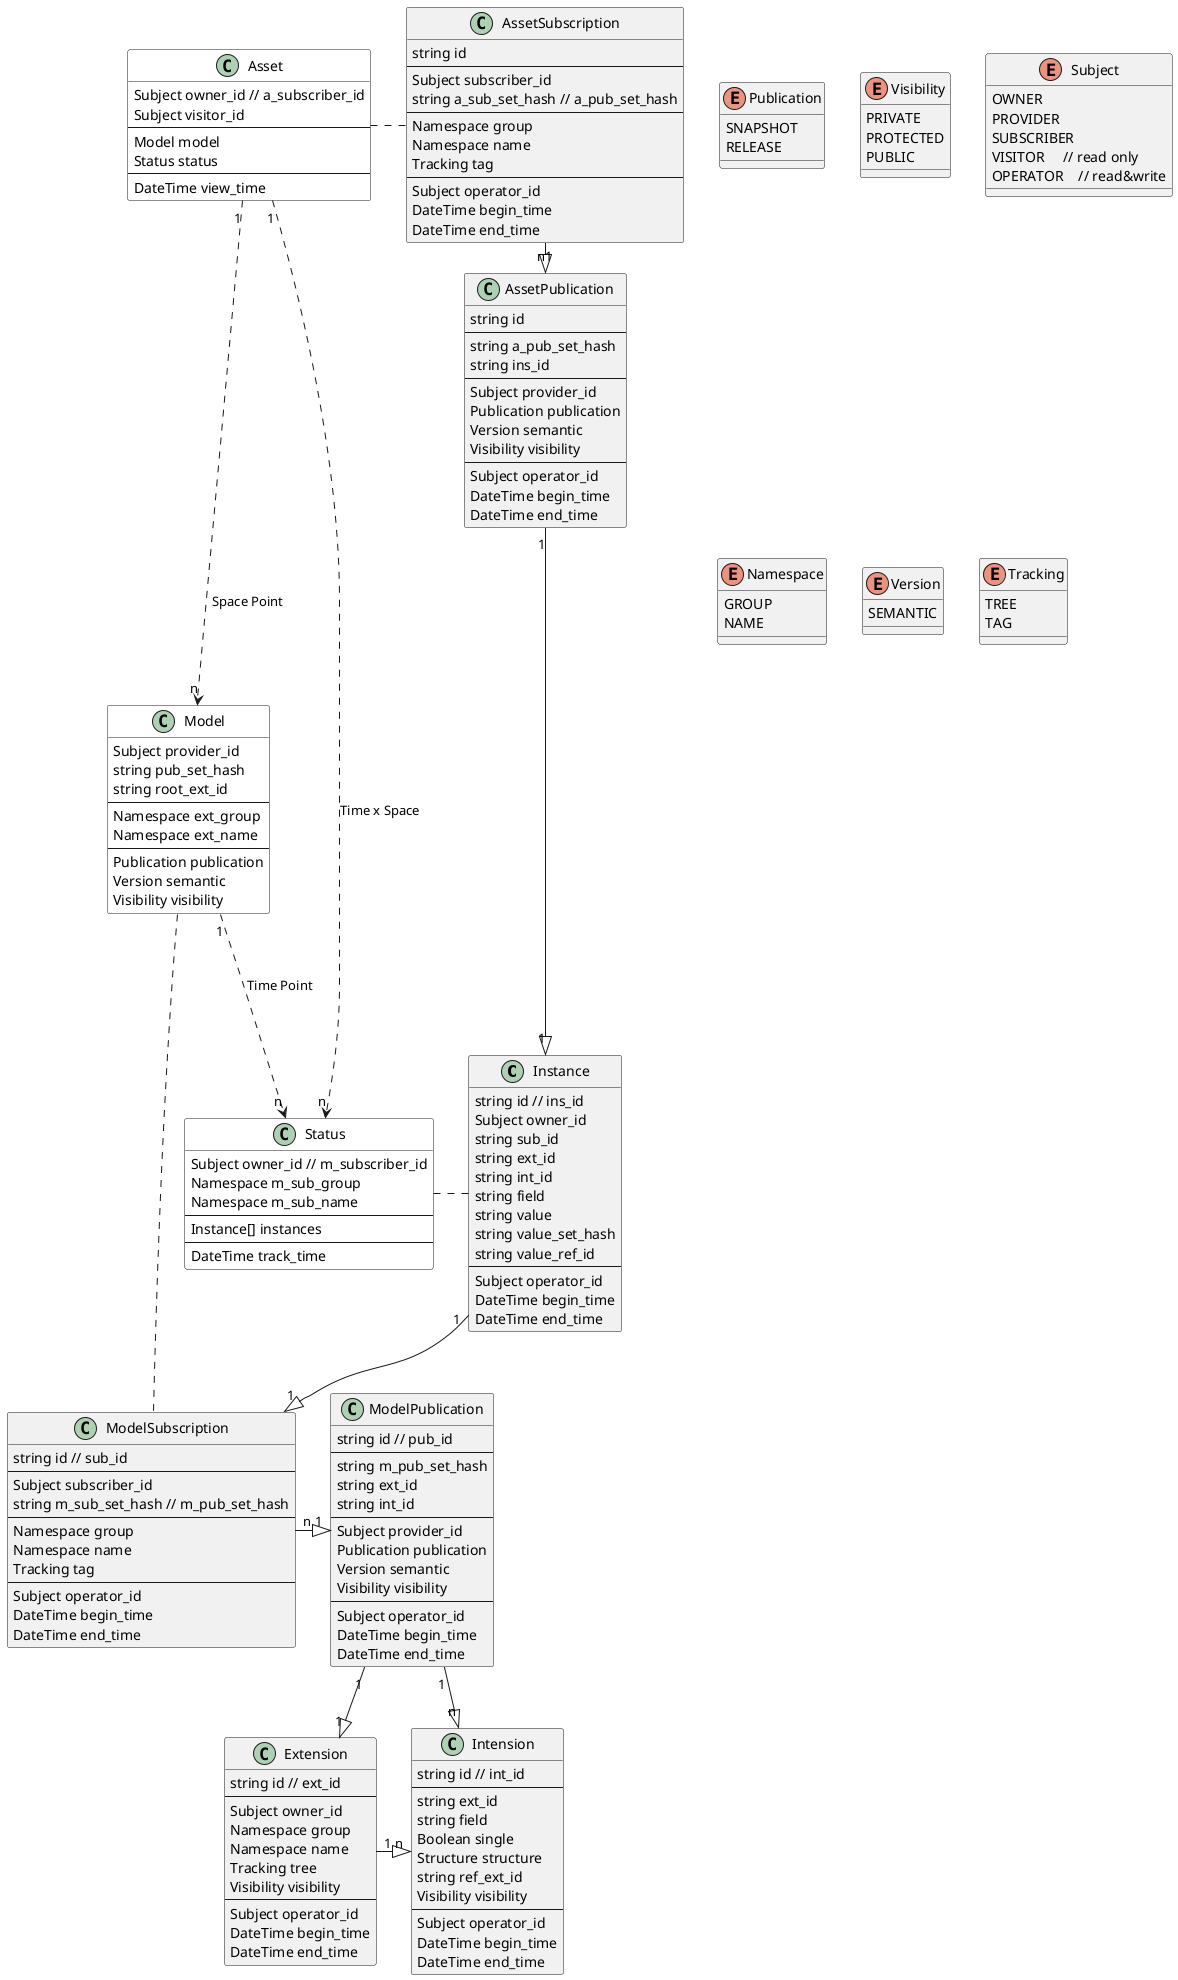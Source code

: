 @startuml


Instance "1" -down-|>  "1" ModelSubscription

Asset .right.. AssetSubscription

Status ..right.. Instance

Model ..right.. ModelSubscription

Asset "1" ...> "n" Model : "Space Point"
Asset "1" ...> "n" Status : "Time x Space"
Model "1" ...> "n" Status : "Time Point"



ModelSubscription "n" -right-|> "1" ModelPublication

ModelPublication "1" --|>  "1" Extension
ModelPublication "1" --|>  "n" Intension

Extension "1" --right--|> "n" Intension

AssetPublication "1" -down-|> "1" Instance

AssetSubscription "n" -right-|> "1" AssetPublication



class Asset #FFFFFF {
    Subject owner_id // a_subscriber_id
    Subject visitor_id
    ---
    Model model
    Status status
    ---
    DateTime view_time
}

class Status #FFFFFF {
    Subject owner_id // m_subscriber_id
    Namespace m_sub_group
    Namespace m_sub_name
    ---
    Instance[] instances
    ---
    DateTime track_time
}

class Model #FFFFFF {
    Subject provider_id
    string pub_set_hash
    string root_ext_id
    ---
    Namespace ext_group
    Namespace ext_name
    ---
    Publication publication
    Version semantic
    Visibility visibility
}

class AssetSubscription {
    string id
    ---
    Subject subscriber_id
    string a_sub_set_hash // a_pub_set_hash
    ---
    Namespace group
    Namespace name
    Tracking tag
    ---
    Subject operator_id
    DateTime begin_time
    DateTime end_time
}

class AssetPublication{
    string id
    ---
    string a_pub_set_hash
    string ins_id
    ---
    Subject provider_id
    Publication publication
    Version semantic
    Visibility visibility
    ---
    Subject operator_id
    DateTime begin_time
    DateTime end_time
}



class Extension {
    string id // ext_id
    ---
    Subject owner_id
    Namespace group
    Namespace name
    Tracking tree
    Visibility visibility
    ---
    Subject operator_id
    DateTime begin_time
    DateTime end_time
}

class Intension {
    string id // int_id
    ---
    string ext_id
    string field
    Boolean single
    Structure structure
    string ref_ext_id
    Visibility visibility
    ---
    Subject operator_id
    DateTime begin_time
    DateTime end_time
}

class ModelPublication {
    string id // pub_id
    ---
    string m_pub_set_hash
    string ext_id
    string int_id
    ---
    Subject provider_id
    Publication publication
    Version semantic
    Visibility visibility
    ---
    Subject operator_id
    DateTime begin_time
    DateTime end_time
}

class ModelSubscription {
    string id // sub_id
    ---
    Subject subscriber_id
    string m_sub_set_hash // m_pub_set_hash
    ---
    Namespace group
    Namespace name
    Tracking tag
    ---
    Subject operator_id
    DateTime begin_time
    DateTime end_time
}

class Instance {
    string id // ins_id
    Subject owner_id
    string sub_id
    string ext_id
    string int_id
    string field
    string value
    string value_set_hash
    string value_ref_id
    ---
    Subject operator_id
    DateTime begin_time
    DateTime end_time
}

enum Publication {
    SNAPSHOT
    RELEASE
}

enum Visibility {
    PRIVATE
    PROTECTED
    PUBLIC
}

enum Subject {
    OWNER
    PROVIDER
    SUBSCRIBER
    VISITOR     // read only
    OPERATOR    // read&write
}

enum Namespace {
    GROUP
    NAME
}

enum Version {
    SEMANTIC
}

enum Tracking {
    TREE
    TAG
}

@enduml



